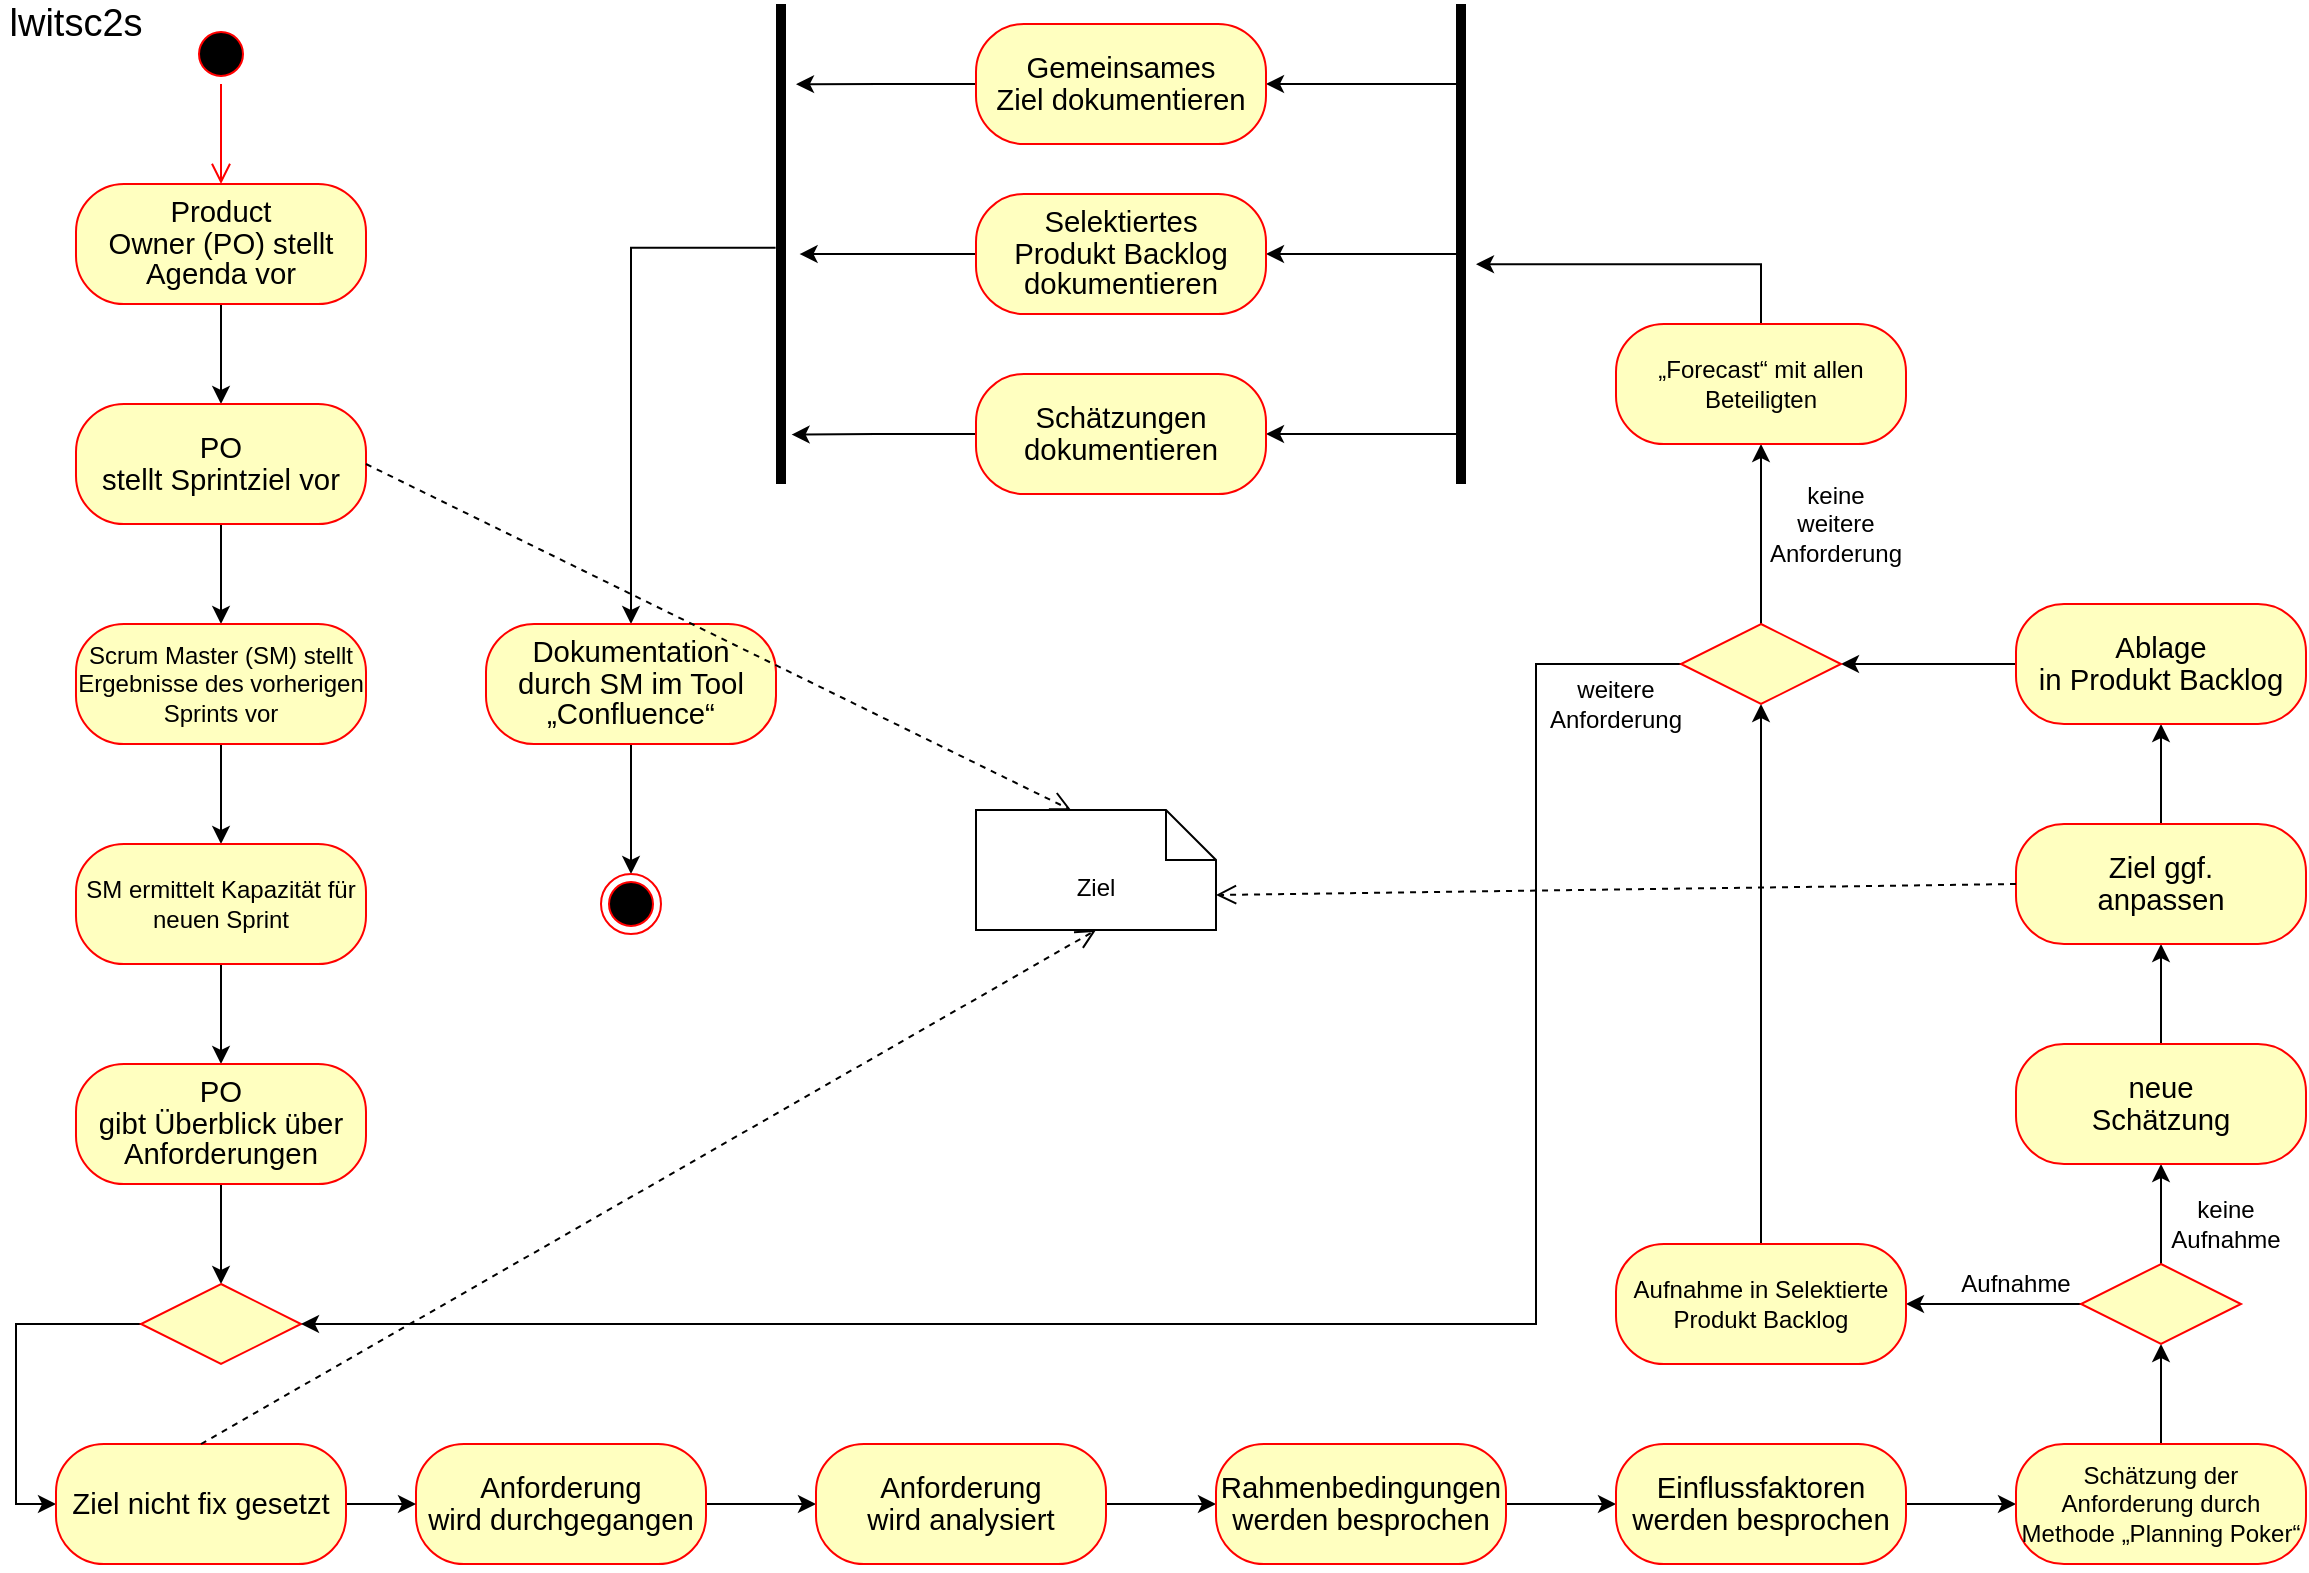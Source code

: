 <mxfile version="13.9.9" type="github">
  <diagram name="Page-1" id="e7e014a7-5840-1c2e-5031-d8a46d1fe8dd">
    <mxGraphModel dx="2207" dy="580" grid="1" gridSize="10" guides="1" tooltips="1" connect="1" arrows="1" fold="1" page="1" pageScale="1" pageWidth="1169" pageHeight="826" background="#ffffff" math="0" shadow="0">
      <root>
        <mxCell id="0" />
        <mxCell id="1" parent="0" />
        <mxCell id="kwXfaaGmL9mgUhSH-RIM-41" value="" style="ellipse;html=1;shape=startState;fillColor=#000000;strokeColor=#ff0000;" vertex="1" parent="1">
          <mxGeometry x="-1062.5" y="20" width="30" height="30" as="geometry" />
        </mxCell>
        <mxCell id="kwXfaaGmL9mgUhSH-RIM-42" value="" style="edgeStyle=orthogonalEdgeStyle;html=1;verticalAlign=bottom;endArrow=open;endSize=8;strokeColor=#ff0000;entryX=0.5;entryY=0;entryDx=0;entryDy=0;" edge="1" source="kwXfaaGmL9mgUhSH-RIM-41" parent="1" target="kwXfaaGmL9mgUhSH-RIM-43">
          <mxGeometry relative="1" as="geometry">
            <mxPoint x="-1047.5" y="110" as="targetPoint" />
          </mxGeometry>
        </mxCell>
        <mxCell id="kwXfaaGmL9mgUhSH-RIM-57" style="edgeStyle=orthogonalEdgeStyle;rounded=0;orthogonalLoop=1;jettySize=auto;html=1;" edge="1" parent="1" source="kwXfaaGmL9mgUhSH-RIM-43" target="kwXfaaGmL9mgUhSH-RIM-45">
          <mxGeometry relative="1" as="geometry" />
        </mxCell>
        <mxCell id="kwXfaaGmL9mgUhSH-RIM-43" value="&lt;span lang=&quot;EN-GB&quot; style=&quot;font-size: 11.0pt ; line-height: 107% ; font-family: &amp;#34;calibri&amp;#34; , sans-serif&quot;&gt;Product&lt;br/&gt;Owner (PO) stellt Agenda vor&lt;/span&gt;" style="rounded=1;whiteSpace=wrap;html=1;arcSize=40;fontColor=#000000;fillColor=#ffffc0;strokeColor=#ff0000;" vertex="1" parent="1">
          <mxGeometry x="-1120" y="100" width="145" height="60" as="geometry" />
        </mxCell>
        <mxCell id="kwXfaaGmL9mgUhSH-RIM-47" style="edgeStyle=orthogonalEdgeStyle;rounded=0;orthogonalLoop=1;jettySize=auto;html=1;" edge="1" parent="1" source="kwXfaaGmL9mgUhSH-RIM-45" target="kwXfaaGmL9mgUhSH-RIM-46">
          <mxGeometry relative="1" as="geometry" />
        </mxCell>
        <mxCell id="kwXfaaGmL9mgUhSH-RIM-45" value="&lt;span lang=&quot;EN-GB&quot; style=&quot;font-size: 11.0pt ; line-height: 107% ; font-family: &amp;#34;calibri&amp;#34; , sans-serif&quot;&gt;PO&lt;br/&gt;stellt Sprintziel vor&lt;/span&gt;" style="rounded=1;whiteSpace=wrap;html=1;arcSize=40;fontColor=#000000;fillColor=#ffffc0;strokeColor=#ff0000;" vertex="1" parent="1">
          <mxGeometry x="-1120" y="210" width="145" height="60" as="geometry" />
        </mxCell>
        <mxCell id="kwXfaaGmL9mgUhSH-RIM-49" style="edgeStyle=orthogonalEdgeStyle;rounded=0;orthogonalLoop=1;jettySize=auto;html=1;" edge="1" parent="1" source="kwXfaaGmL9mgUhSH-RIM-46" target="kwXfaaGmL9mgUhSH-RIM-48">
          <mxGeometry relative="1" as="geometry" />
        </mxCell>
        <mxCell id="kwXfaaGmL9mgUhSH-RIM-46" value="&lt;p class=&quot;MsoNormal&quot;&gt;Scrum Master (SM) stellt Ergebnisse des vorherigen Sprints vor&lt;/p&gt;" style="rounded=1;whiteSpace=wrap;html=1;arcSize=40;fontColor=#000000;fillColor=#ffffc0;strokeColor=#ff0000;" vertex="1" parent="1">
          <mxGeometry x="-1120" y="320" width="145" height="60" as="geometry" />
        </mxCell>
        <mxCell id="kwXfaaGmL9mgUhSH-RIM-51" style="edgeStyle=orthogonalEdgeStyle;rounded=0;orthogonalLoop=1;jettySize=auto;html=1;" edge="1" parent="1" source="kwXfaaGmL9mgUhSH-RIM-48" target="kwXfaaGmL9mgUhSH-RIM-50">
          <mxGeometry relative="1" as="geometry" />
        </mxCell>
        <mxCell id="kwXfaaGmL9mgUhSH-RIM-48" value="&lt;p class=&quot;MsoNormal&quot;&gt;SM ermittelt Kapazität für neuen Sprint&lt;/p&gt;" style="rounded=1;whiteSpace=wrap;html=1;arcSize=40;fontColor=#000000;fillColor=#ffffc0;strokeColor=#ff0000;" vertex="1" parent="1">
          <mxGeometry x="-1120" y="430" width="145" height="60" as="geometry" />
        </mxCell>
        <mxCell id="kwXfaaGmL9mgUhSH-RIM-55" style="edgeStyle=orthogonalEdgeStyle;rounded=0;orthogonalLoop=1;jettySize=auto;html=1;" edge="1" parent="1" source="kwXfaaGmL9mgUhSH-RIM-50" target="kwXfaaGmL9mgUhSH-RIM-52">
          <mxGeometry relative="1" as="geometry" />
        </mxCell>
        <mxCell id="kwXfaaGmL9mgUhSH-RIM-50" value="&lt;p class=&quot;MsoNormal&quot;&gt;&lt;span style=&quot;font-size: 11.0pt ; line-height: 107% ; font-family: &amp;#34;calibri&amp;#34; , sans-serif&quot;&gt;PO&lt;br/&gt;gibt Überblick über Anforderungen&lt;/span&gt;&lt;br&gt;&lt;/p&gt;" style="rounded=1;whiteSpace=wrap;html=1;arcSize=40;fontColor=#000000;fillColor=#ffffc0;strokeColor=#ff0000;" vertex="1" parent="1">
          <mxGeometry x="-1120" y="540" width="145" height="60" as="geometry" />
        </mxCell>
        <mxCell id="kwXfaaGmL9mgUhSH-RIM-121" style="edgeStyle=orthogonalEdgeStyle;rounded=0;orthogonalLoop=1;jettySize=auto;html=1;entryX=0;entryY=0.5;entryDx=0;entryDy=0;exitX=0;exitY=0.5;exitDx=0;exitDy=0;" edge="1" parent="1" source="kwXfaaGmL9mgUhSH-RIM-52" target="kwXfaaGmL9mgUhSH-RIM-119">
          <mxGeometry relative="1" as="geometry" />
        </mxCell>
        <mxCell id="kwXfaaGmL9mgUhSH-RIM-52" value="" style="rhombus;whiteSpace=wrap;html=1;fillColor=#ffffc0;strokeColor=#ff0000;" vertex="1" parent="1">
          <mxGeometry x="-1087.5" y="650" width="80" height="40" as="geometry" />
        </mxCell>
        <mxCell id="kwXfaaGmL9mgUhSH-RIM-60" style="edgeStyle=orthogonalEdgeStyle;rounded=0;orthogonalLoop=1;jettySize=auto;html=1;" edge="1" parent="1" source="kwXfaaGmL9mgUhSH-RIM-58" target="kwXfaaGmL9mgUhSH-RIM-59">
          <mxGeometry relative="1" as="geometry" />
        </mxCell>
        <mxCell id="kwXfaaGmL9mgUhSH-RIM-58" value="&lt;p class=&quot;MsoNormal&quot;&gt;&lt;span style=&quot;font-size: 11.0pt ; line-height: 107% ; font-family: &amp;#34;calibri&amp;#34; , sans-serif&quot;&gt;Anforderung&lt;br&gt;wird durchgegangen&lt;/span&gt;&lt;br&gt;&lt;/p&gt;" style="rounded=1;whiteSpace=wrap;html=1;arcSize=40;fontColor=#000000;fillColor=#ffffc0;strokeColor=#ff0000;" vertex="1" parent="1">
          <mxGeometry x="-950" y="730" width="145" height="60" as="geometry" />
        </mxCell>
        <mxCell id="kwXfaaGmL9mgUhSH-RIM-65" style="edgeStyle=orthogonalEdgeStyle;rounded=0;orthogonalLoop=1;jettySize=auto;html=1;" edge="1" parent="1" source="kwXfaaGmL9mgUhSH-RIM-59" target="kwXfaaGmL9mgUhSH-RIM-62">
          <mxGeometry relative="1" as="geometry" />
        </mxCell>
        <mxCell id="kwXfaaGmL9mgUhSH-RIM-59" value="&lt;p class=&quot;MsoNormal&quot;&gt;&lt;span style=&quot;font-size: 11.0pt ; line-height: 107% ; font-family: &amp;#34;calibri&amp;#34; , sans-serif&quot;&gt;Anforderung&lt;br/&gt;wird analysiert&lt;/span&gt;&lt;br&gt;&lt;/p&gt;" style="rounded=1;whiteSpace=wrap;html=1;arcSize=40;fontColor=#000000;fillColor=#ffffc0;strokeColor=#ff0000;" vertex="1" parent="1">
          <mxGeometry x="-750" y="730" width="145" height="60" as="geometry" />
        </mxCell>
        <mxCell id="kwXfaaGmL9mgUhSH-RIM-66" style="edgeStyle=orthogonalEdgeStyle;rounded=0;orthogonalLoop=1;jettySize=auto;html=1;" edge="1" parent="1" source="kwXfaaGmL9mgUhSH-RIM-62" target="kwXfaaGmL9mgUhSH-RIM-64">
          <mxGeometry relative="1" as="geometry" />
        </mxCell>
        <mxCell id="kwXfaaGmL9mgUhSH-RIM-62" value="&lt;p class=&quot;MsoNormal&quot;&gt;&lt;span style=&quot;font-size: 11.0pt ; line-height: 107% ; font-family: &amp;#34;calibri&amp;#34; , sans-serif&quot;&gt;Rahmenbedingungen&lt;br&gt;werden besprochen&lt;/span&gt;&lt;br&gt;&lt;/p&gt;" style="rounded=1;whiteSpace=wrap;html=1;arcSize=40;fontColor=#000000;fillColor=#ffffc0;strokeColor=#ff0000;" vertex="1" parent="1">
          <mxGeometry x="-550" y="730" width="145" height="60" as="geometry" />
        </mxCell>
        <mxCell id="kwXfaaGmL9mgUhSH-RIM-68" style="edgeStyle=orthogonalEdgeStyle;rounded=0;orthogonalLoop=1;jettySize=auto;html=1;" edge="1" parent="1" source="kwXfaaGmL9mgUhSH-RIM-64" target="kwXfaaGmL9mgUhSH-RIM-67">
          <mxGeometry relative="1" as="geometry" />
        </mxCell>
        <mxCell id="kwXfaaGmL9mgUhSH-RIM-64" value="&lt;p class=&quot;MsoNormal&quot;&gt;&lt;span style=&quot;font-size: 11.0pt ; line-height: 107% ; font-family: &amp;#34;calibri&amp;#34; , sans-serif&quot;&gt;Einflussfaktoren&lt;br&gt;werden besprochen&lt;/span&gt;&lt;br&gt;&lt;/p&gt;" style="rounded=1;whiteSpace=wrap;html=1;arcSize=40;fontColor=#000000;fillColor=#ffffc0;strokeColor=#ff0000;" vertex="1" parent="1">
          <mxGeometry x="-350" y="730" width="145" height="60" as="geometry" />
        </mxCell>
        <mxCell id="kwXfaaGmL9mgUhSH-RIM-72" style="edgeStyle=orthogonalEdgeStyle;rounded=0;orthogonalLoop=1;jettySize=auto;html=1;entryX=0.5;entryY=1;entryDx=0;entryDy=0;" edge="1" parent="1" source="kwXfaaGmL9mgUhSH-RIM-67" target="kwXfaaGmL9mgUhSH-RIM-69">
          <mxGeometry relative="1" as="geometry" />
        </mxCell>
        <mxCell id="kwXfaaGmL9mgUhSH-RIM-67" value="&lt;p class=&quot;MsoNormal&quot;&gt;Schätzung der Anforderung durch Methode „Planning Poker“&lt;/p&gt;" style="rounded=1;whiteSpace=wrap;html=1;arcSize=40;fontColor=#000000;fillColor=#ffffc0;strokeColor=#ff0000;" vertex="1" parent="1">
          <mxGeometry x="-150" y="730" width="145" height="60" as="geometry" />
        </mxCell>
        <mxCell id="kwXfaaGmL9mgUhSH-RIM-74" style="edgeStyle=orthogonalEdgeStyle;rounded=0;orthogonalLoop=1;jettySize=auto;html=1;entryX=1;entryY=0.5;entryDx=0;entryDy=0;" edge="1" parent="1" source="kwXfaaGmL9mgUhSH-RIM-69" target="kwXfaaGmL9mgUhSH-RIM-73">
          <mxGeometry relative="1" as="geometry" />
        </mxCell>
        <mxCell id="kwXfaaGmL9mgUhSH-RIM-76" style="edgeStyle=orthogonalEdgeStyle;rounded=0;orthogonalLoop=1;jettySize=auto;html=1;" edge="1" parent="1" source="kwXfaaGmL9mgUhSH-RIM-69" target="kwXfaaGmL9mgUhSH-RIM-75">
          <mxGeometry relative="1" as="geometry" />
        </mxCell>
        <mxCell id="kwXfaaGmL9mgUhSH-RIM-69" value="" style="rhombus;whiteSpace=wrap;html=1;fillColor=#ffffc0;strokeColor=#ff0000;" vertex="1" parent="1">
          <mxGeometry x="-117.5" y="640" width="80" height="40" as="geometry" />
        </mxCell>
        <mxCell id="kwXfaaGmL9mgUhSH-RIM-84" style="edgeStyle=orthogonalEdgeStyle;rounded=0;orthogonalLoop=1;jettySize=auto;html=1;entryX=0.5;entryY=1;entryDx=0;entryDy=0;" edge="1" parent="1" source="kwXfaaGmL9mgUhSH-RIM-73" target="kwXfaaGmL9mgUhSH-RIM-81">
          <mxGeometry relative="1" as="geometry" />
        </mxCell>
        <mxCell id="kwXfaaGmL9mgUhSH-RIM-73" value="&lt;p class=&quot;MsoNormal&quot;&gt;Aufnahme in Selektierte Produkt Backlog&lt;/p&gt;" style="rounded=1;whiteSpace=wrap;html=1;arcSize=40;fontColor=#000000;fillColor=#ffffc0;strokeColor=#ff0000;" vertex="1" parent="1">
          <mxGeometry x="-350" y="630" width="145" height="60" as="geometry" />
        </mxCell>
        <mxCell id="kwXfaaGmL9mgUhSH-RIM-79" style="edgeStyle=orthogonalEdgeStyle;rounded=0;orthogonalLoop=1;jettySize=auto;html=1;" edge="1" parent="1" source="kwXfaaGmL9mgUhSH-RIM-75" target="kwXfaaGmL9mgUhSH-RIM-77">
          <mxGeometry relative="1" as="geometry" />
        </mxCell>
        <mxCell id="kwXfaaGmL9mgUhSH-RIM-75" value="&lt;p class=&quot;MsoNormal&quot;&gt;&lt;span style=&quot;font-size: 11.0pt ; line-height: 107% ; font-family: &amp;#34;calibri&amp;#34; , sans-serif&quot;&gt;neue&lt;br/&gt;Schätzung&lt;/span&gt;&lt;br&gt;&lt;/p&gt;" style="rounded=1;whiteSpace=wrap;html=1;arcSize=40;fontColor=#000000;fillColor=#ffffc0;strokeColor=#ff0000;" vertex="1" parent="1">
          <mxGeometry x="-150" y="530" width="145" height="60" as="geometry" />
        </mxCell>
        <mxCell id="kwXfaaGmL9mgUhSH-RIM-80" style="edgeStyle=orthogonalEdgeStyle;rounded=0;orthogonalLoop=1;jettySize=auto;html=1;" edge="1" parent="1" source="kwXfaaGmL9mgUhSH-RIM-77" target="kwXfaaGmL9mgUhSH-RIM-78">
          <mxGeometry relative="1" as="geometry" />
        </mxCell>
        <mxCell id="kwXfaaGmL9mgUhSH-RIM-77" value="&lt;p class=&quot;MsoNormal&quot;&gt;&lt;span style=&quot;font-size: 11.0pt ; line-height: 107% ; font-family: &amp;#34;calibri&amp;#34; , sans-serif&quot;&gt;Ziel ggf.&lt;br&gt;anpassen&lt;/span&gt;&lt;br&gt;&lt;/p&gt;" style="rounded=1;whiteSpace=wrap;html=1;arcSize=40;fontColor=#000000;fillColor=#ffffc0;strokeColor=#ff0000;" vertex="1" parent="1">
          <mxGeometry x="-150" y="420" width="145" height="60" as="geometry" />
        </mxCell>
        <mxCell id="kwXfaaGmL9mgUhSH-RIM-83" style="edgeStyle=orthogonalEdgeStyle;rounded=0;orthogonalLoop=1;jettySize=auto;html=1;entryX=1;entryY=0.5;entryDx=0;entryDy=0;" edge="1" parent="1" source="kwXfaaGmL9mgUhSH-RIM-78" target="kwXfaaGmL9mgUhSH-RIM-81">
          <mxGeometry relative="1" as="geometry" />
        </mxCell>
        <mxCell id="kwXfaaGmL9mgUhSH-RIM-78" value="&lt;p class=&quot;MsoNormal&quot;&gt;&lt;span style=&quot;font-size: 11.0pt ; line-height: 107% ; font-family: &amp;#34;calibri&amp;#34; , sans-serif&quot;&gt;Ablage&lt;br/&gt;in Produkt Backlog&lt;/span&gt;&lt;br&gt;&lt;/p&gt;" style="rounded=1;whiteSpace=wrap;html=1;arcSize=40;fontColor=#000000;fillColor=#ffffc0;strokeColor=#ff0000;" vertex="1" parent="1">
          <mxGeometry x="-150" y="310" width="145" height="60" as="geometry" />
        </mxCell>
        <mxCell id="kwXfaaGmL9mgUhSH-RIM-85" style="edgeStyle=orthogonalEdgeStyle;rounded=0;orthogonalLoop=1;jettySize=auto;html=1;entryX=1;entryY=0.5;entryDx=0;entryDy=0;" edge="1" parent="1" source="kwXfaaGmL9mgUhSH-RIM-81" target="kwXfaaGmL9mgUhSH-RIM-52">
          <mxGeometry relative="1" as="geometry">
            <Array as="points">
              <mxPoint x="-390" y="340" />
              <mxPoint x="-390" y="670" />
            </Array>
          </mxGeometry>
        </mxCell>
        <mxCell id="kwXfaaGmL9mgUhSH-RIM-87" style="edgeStyle=orthogonalEdgeStyle;rounded=0;orthogonalLoop=1;jettySize=auto;html=1;" edge="1" parent="1" source="kwXfaaGmL9mgUhSH-RIM-81" target="kwXfaaGmL9mgUhSH-RIM-86">
          <mxGeometry relative="1" as="geometry" />
        </mxCell>
        <mxCell id="kwXfaaGmL9mgUhSH-RIM-81" value="" style="rhombus;whiteSpace=wrap;html=1;fillColor=#ffffc0;strokeColor=#ff0000;" vertex="1" parent="1">
          <mxGeometry x="-317.5" y="320" width="80" height="40" as="geometry" />
        </mxCell>
        <mxCell id="kwXfaaGmL9mgUhSH-RIM-88" style="edgeStyle=orthogonalEdgeStyle;rounded=0;orthogonalLoop=1;jettySize=auto;html=1;entryX=2;entryY=0.542;entryDx=0;entryDy=0;entryPerimeter=0;exitX=0.5;exitY=0;exitDx=0;exitDy=0;" edge="1" parent="1" source="kwXfaaGmL9mgUhSH-RIM-86" target="kwXfaaGmL9mgUhSH-RIM-91">
          <mxGeometry relative="1" as="geometry">
            <mxPoint x="-277.5" y="160" as="targetPoint" />
          </mxGeometry>
        </mxCell>
        <mxCell id="kwXfaaGmL9mgUhSH-RIM-86" value="&lt;p class=&quot;MsoNormal&quot;&gt;„Forecast“ mit allen Beteiligten&lt;/p&gt;" style="rounded=1;whiteSpace=wrap;html=1;arcSize=40;fontColor=#000000;fillColor=#ffffc0;strokeColor=#ff0000;" vertex="1" parent="1">
          <mxGeometry x="-350" y="170" width="145" height="60" as="geometry" />
        </mxCell>
        <mxCell id="kwXfaaGmL9mgUhSH-RIM-98" style="edgeStyle=orthogonalEdgeStyle;rounded=0;orthogonalLoop=1;jettySize=auto;html=1;entryX=1;entryY=0.5;entryDx=0;entryDy=0;" edge="1" parent="1" source="kwXfaaGmL9mgUhSH-RIM-91" target="kwXfaaGmL9mgUhSH-RIM-96">
          <mxGeometry relative="1" as="geometry">
            <Array as="points">
              <mxPoint x="-460" y="135" />
              <mxPoint x="-460" y="135" />
            </Array>
          </mxGeometry>
        </mxCell>
        <mxCell id="kwXfaaGmL9mgUhSH-RIM-99" style="edgeStyle=orthogonalEdgeStyle;rounded=0;orthogonalLoop=1;jettySize=auto;html=1;entryX=1;entryY=0.5;entryDx=0;entryDy=0;" edge="1" parent="1" source="kwXfaaGmL9mgUhSH-RIM-91" target="kwXfaaGmL9mgUhSH-RIM-97">
          <mxGeometry relative="1" as="geometry">
            <Array as="points">
              <mxPoint x="-450" y="225" />
              <mxPoint x="-450" y="225" />
            </Array>
          </mxGeometry>
        </mxCell>
        <mxCell id="kwXfaaGmL9mgUhSH-RIM-100" style="edgeStyle=orthogonalEdgeStyle;rounded=0;orthogonalLoop=1;jettySize=auto;html=1;entryX=1;entryY=0.5;entryDx=0;entryDy=0;" edge="1" parent="1" source="kwXfaaGmL9mgUhSH-RIM-91" target="kwXfaaGmL9mgUhSH-RIM-95">
          <mxGeometry relative="1" as="geometry">
            <Array as="points">
              <mxPoint x="-450" y="50" />
              <mxPoint x="-450" y="50" />
            </Array>
          </mxGeometry>
        </mxCell>
        <mxCell id="kwXfaaGmL9mgUhSH-RIM-91" value="" style="html=1;points=[];perimeter=orthogonalPerimeter;fillColor=#000000;strokeColor=none;" vertex="1" parent="1">
          <mxGeometry x="-430" y="10" width="5" height="240" as="geometry" />
        </mxCell>
        <mxCell id="kwXfaaGmL9mgUhSH-RIM-105" style="edgeStyle=orthogonalEdgeStyle;rounded=0;orthogonalLoop=1;jettySize=auto;html=1;entryX=0.5;entryY=0;entryDx=0;entryDy=0;exitX=-0.04;exitY=0.508;exitDx=0;exitDy=0;exitPerimeter=0;" edge="1" parent="1" source="kwXfaaGmL9mgUhSH-RIM-93" target="kwXfaaGmL9mgUhSH-RIM-104">
          <mxGeometry relative="1" as="geometry" />
        </mxCell>
        <mxCell id="kwXfaaGmL9mgUhSH-RIM-93" value="" style="html=1;points=[];perimeter=orthogonalPerimeter;fillColor=#000000;strokeColor=none;" vertex="1" parent="1">
          <mxGeometry x="-770" y="10" width="5" height="240" as="geometry" />
        </mxCell>
        <mxCell id="kwXfaaGmL9mgUhSH-RIM-101" style="edgeStyle=orthogonalEdgeStyle;rounded=0;orthogonalLoop=1;jettySize=auto;html=1;entryX=2;entryY=0.167;entryDx=0;entryDy=0;entryPerimeter=0;" edge="1" parent="1" source="kwXfaaGmL9mgUhSH-RIM-95" target="kwXfaaGmL9mgUhSH-RIM-93">
          <mxGeometry relative="1" as="geometry" />
        </mxCell>
        <mxCell id="kwXfaaGmL9mgUhSH-RIM-95" value="&lt;p class=&quot;MsoNormal&quot;&gt;&lt;span style=&quot;font-size: 11.0pt ; line-height: 107% ; font-family: &amp;#34;calibri&amp;#34; , sans-serif&quot;&gt;Gemeinsames&lt;br/&gt;Ziel dokumentieren&lt;/span&gt;&lt;br&gt;&lt;/p&gt;" style="rounded=1;whiteSpace=wrap;html=1;arcSize=40;fontColor=#000000;fillColor=#ffffc0;strokeColor=#ff0000;" vertex="1" parent="1">
          <mxGeometry x="-670" y="20" width="145" height="60" as="geometry" />
        </mxCell>
        <mxCell id="kwXfaaGmL9mgUhSH-RIM-102" style="edgeStyle=orthogonalEdgeStyle;rounded=0;orthogonalLoop=1;jettySize=auto;html=1;entryX=2.36;entryY=0.521;entryDx=0;entryDy=0;entryPerimeter=0;" edge="1" parent="1" source="kwXfaaGmL9mgUhSH-RIM-96" target="kwXfaaGmL9mgUhSH-RIM-93">
          <mxGeometry relative="1" as="geometry" />
        </mxCell>
        <mxCell id="kwXfaaGmL9mgUhSH-RIM-96" value="&lt;p class=&quot;MsoNormal&quot;&gt;&lt;span style=&quot;font-size: 11.0pt ; line-height: 107% ; font-family: &amp;#34;calibri&amp;#34; , sans-serif&quot;&gt;Selektiertes&lt;br/&gt;Produkt Backlog dokumentieren&lt;/span&gt;&lt;br&gt;&lt;/p&gt;" style="rounded=1;whiteSpace=wrap;html=1;arcSize=40;fontColor=#000000;fillColor=#ffffc0;strokeColor=#ff0000;" vertex="1" parent="1">
          <mxGeometry x="-670" y="105" width="145" height="60" as="geometry" />
        </mxCell>
        <mxCell id="kwXfaaGmL9mgUhSH-RIM-103" style="edgeStyle=orthogonalEdgeStyle;rounded=0;orthogonalLoop=1;jettySize=auto;html=1;entryX=1.56;entryY=0.897;entryDx=0;entryDy=0;entryPerimeter=0;" edge="1" parent="1" source="kwXfaaGmL9mgUhSH-RIM-97" target="kwXfaaGmL9mgUhSH-RIM-93">
          <mxGeometry relative="1" as="geometry">
            <Array as="points">
              <mxPoint x="-720" y="225" />
              <mxPoint x="-720" y="225" />
            </Array>
          </mxGeometry>
        </mxCell>
        <mxCell id="kwXfaaGmL9mgUhSH-RIM-97" value="&lt;p class=&quot;MsoNormal&quot;&gt;&lt;span style=&quot;font-size: 11.0pt ; line-height: 107% ; font-family: &amp;#34;calibri&amp;#34; , sans-serif&quot;&gt;Schätzungen dokumentieren&lt;/span&gt;&lt;br&gt;&lt;/p&gt;" style="rounded=1;whiteSpace=wrap;html=1;arcSize=40;fontColor=#000000;fillColor=#ffffc0;strokeColor=#ff0000;" vertex="1" parent="1">
          <mxGeometry x="-670" y="195" width="145" height="60" as="geometry" />
        </mxCell>
        <mxCell id="kwXfaaGmL9mgUhSH-RIM-107" style="edgeStyle=orthogonalEdgeStyle;rounded=0;orthogonalLoop=1;jettySize=auto;html=1;entryX=0.5;entryY=0;entryDx=0;entryDy=0;" edge="1" parent="1" source="kwXfaaGmL9mgUhSH-RIM-104" target="kwXfaaGmL9mgUhSH-RIM-106">
          <mxGeometry relative="1" as="geometry" />
        </mxCell>
        <mxCell id="kwXfaaGmL9mgUhSH-RIM-104" value="&lt;p class=&quot;MsoNormal&quot;&gt;&lt;span style=&quot;font-size: 11.0pt ; line-height: 107% ; font-family: &amp;#34;calibri&amp;#34; , sans-serif&quot;&gt;Dokumentation&lt;br/&gt;durch SM im Tool „Confluence“&lt;/span&gt;&lt;br&gt;&lt;/p&gt;" style="rounded=1;whiteSpace=wrap;html=1;arcSize=40;fontColor=#000000;fillColor=#ffffc0;strokeColor=#ff0000;" vertex="1" parent="1">
          <mxGeometry x="-915" y="320" width="145" height="60" as="geometry" />
        </mxCell>
        <mxCell id="kwXfaaGmL9mgUhSH-RIM-106" value="" style="ellipse;html=1;shape=endState;fillColor=#000000;strokeColor=#ff0000;" vertex="1" parent="1">
          <mxGeometry x="-857.5" y="445" width="30" height="30" as="geometry" />
        </mxCell>
        <mxCell id="kwXfaaGmL9mgUhSH-RIM-108" value="Aufnahme" style="text;html=1;strokeColor=none;fillColor=none;align=center;verticalAlign=middle;whiteSpace=wrap;rounded=0;" vertex="1" parent="1">
          <mxGeometry x="-170" y="640" width="40" height="20" as="geometry" />
        </mxCell>
        <mxCell id="kwXfaaGmL9mgUhSH-RIM-111" value="keine Aufnahme" style="text;html=1;strokeColor=none;fillColor=none;align=center;verticalAlign=middle;whiteSpace=wrap;rounded=0;" vertex="1" parent="1">
          <mxGeometry x="-80" y="610" width="70" height="20" as="geometry" />
        </mxCell>
        <mxCell id="kwXfaaGmL9mgUhSH-RIM-112" value="keine weitere Anforderung" style="text;html=1;strokeColor=none;fillColor=none;align=center;verticalAlign=middle;whiteSpace=wrap;rounded=0;" vertex="1" parent="1">
          <mxGeometry x="-260" y="260" width="40" height="20" as="geometry" />
        </mxCell>
        <mxCell id="kwXfaaGmL9mgUhSH-RIM-113" value="weitere Anforderung" style="text;html=1;strokeColor=none;fillColor=none;align=center;verticalAlign=middle;whiteSpace=wrap;rounded=0;" vertex="1" parent="1">
          <mxGeometry x="-370" y="350" width="40" height="20" as="geometry" />
        </mxCell>
        <mxCell id="kwXfaaGmL9mgUhSH-RIM-116" value="Ziel" style="shape=note2;boundedLbl=1;whiteSpace=wrap;html=1;size=25;verticalAlign=top;align=center;" vertex="1" parent="1">
          <mxGeometry x="-670" y="413" width="120" height="60" as="geometry" />
        </mxCell>
        <mxCell id="kwXfaaGmL9mgUhSH-RIM-118" value="" style="html=1;verticalAlign=bottom;endArrow=open;dashed=1;endSize=8;exitX=0;exitY=0.5;exitDx=0;exitDy=0;entryX=0;entryY=0;entryDx=120;entryDy=42.5;entryPerimeter=0;" edge="1" parent="1" source="kwXfaaGmL9mgUhSH-RIM-77" target="kwXfaaGmL9mgUhSH-RIM-116">
          <mxGeometry relative="1" as="geometry">
            <mxPoint x="-420" y="400" as="sourcePoint" />
            <mxPoint x="-500" y="400" as="targetPoint" />
          </mxGeometry>
        </mxCell>
        <mxCell id="kwXfaaGmL9mgUhSH-RIM-120" style="edgeStyle=orthogonalEdgeStyle;rounded=0;orthogonalLoop=1;jettySize=auto;html=1;entryX=0;entryY=0.5;entryDx=0;entryDy=0;" edge="1" parent="1" source="kwXfaaGmL9mgUhSH-RIM-119" target="kwXfaaGmL9mgUhSH-RIM-58">
          <mxGeometry relative="1" as="geometry" />
        </mxCell>
        <mxCell id="kwXfaaGmL9mgUhSH-RIM-119" value="&lt;p class=&quot;MsoNormal&quot;&gt;&lt;font face=&quot;calibri, sans-serif&quot;&gt;&lt;span style=&quot;font-size: 14.667px&quot;&gt;Ziel nicht fix gesetzt&lt;/span&gt;&lt;/font&gt;&lt;/p&gt;" style="rounded=1;whiteSpace=wrap;html=1;arcSize=40;fontColor=#000000;fillColor=#ffffc0;strokeColor=#ff0000;" vertex="1" parent="1">
          <mxGeometry x="-1130" y="730" width="145" height="60" as="geometry" />
        </mxCell>
        <mxCell id="kwXfaaGmL9mgUhSH-RIM-122" value="" style="html=1;verticalAlign=bottom;endArrow=open;dashed=1;endSize=8;exitX=0.5;exitY=0;exitDx=0;exitDy=0;entryX=0.5;entryY=1;entryDx=0;entryDy=0;entryPerimeter=0;" edge="1" parent="1" source="kwXfaaGmL9mgUhSH-RIM-119" target="kwXfaaGmL9mgUhSH-RIM-116">
          <mxGeometry relative="1" as="geometry">
            <mxPoint x="-140" y="460" as="sourcePoint" />
            <mxPoint x="-540" y="465.5" as="targetPoint" />
          </mxGeometry>
        </mxCell>
        <mxCell id="kwXfaaGmL9mgUhSH-RIM-124" value="" style="html=1;verticalAlign=bottom;endArrow=open;dashed=1;endSize=8;exitX=1;exitY=0.5;exitDx=0;exitDy=0;entryX=0;entryY=0;entryDx=47.5;entryDy=0;entryPerimeter=0;" edge="1" parent="1" source="kwXfaaGmL9mgUhSH-RIM-45" target="kwXfaaGmL9mgUhSH-RIM-116">
          <mxGeometry relative="1" as="geometry">
            <mxPoint x="-1047.5" y="740" as="sourcePoint" />
            <mxPoint x="-600" y="483" as="targetPoint" />
          </mxGeometry>
        </mxCell>
        <mxCell id="kwXfaaGmL9mgUhSH-RIM-125" value="lwitsc2s" style="text;html=1;strokeColor=none;fillColor=none;align=center;verticalAlign=middle;whiteSpace=wrap;rounded=0;fontSize=19;" vertex="1" parent="1">
          <mxGeometry x="-1140" y="10" width="40" height="20" as="geometry" />
        </mxCell>
      </root>
    </mxGraphModel>
  </diagram>
</mxfile>
